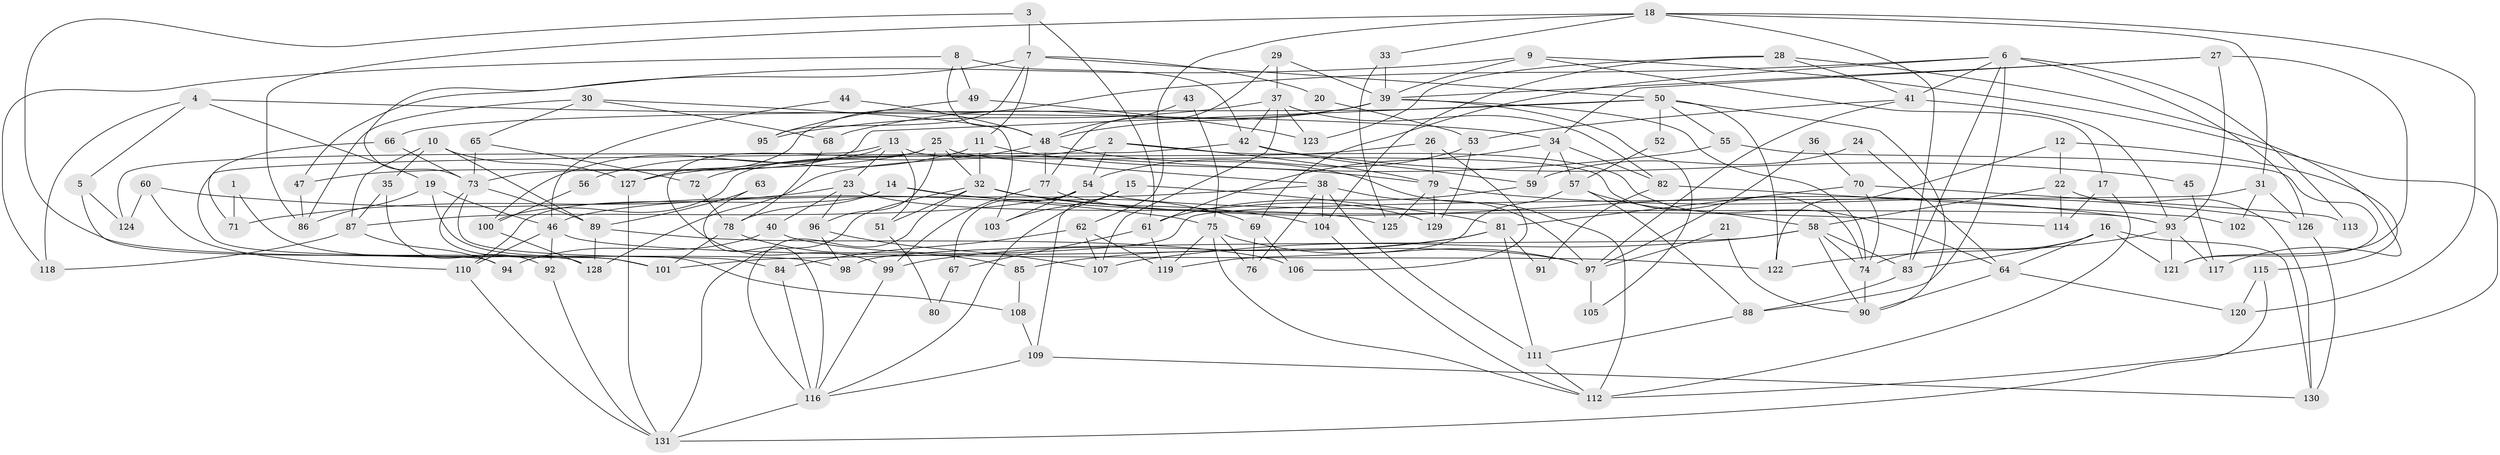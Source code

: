 // coarse degree distribution, {2: 0.054945054945054944, 4: 0.27472527472527475, 5: 0.12087912087912088, 7: 0.0989010989010989, 6: 0.12087912087912088, 3: 0.23076923076923078, 8: 0.04395604395604396, 9: 0.02197802197802198, 11: 0.01098901098901099, 10: 0.02197802197802198}
// Generated by graph-tools (version 1.1) at 2025/52/02/27/25 19:52:01]
// undirected, 131 vertices, 262 edges
graph export_dot {
graph [start="1"]
  node [color=gray90,style=filled];
  1;
  2;
  3;
  4;
  5;
  6;
  7;
  8;
  9;
  10;
  11;
  12;
  13;
  14;
  15;
  16;
  17;
  18;
  19;
  20;
  21;
  22;
  23;
  24;
  25;
  26;
  27;
  28;
  29;
  30;
  31;
  32;
  33;
  34;
  35;
  36;
  37;
  38;
  39;
  40;
  41;
  42;
  43;
  44;
  45;
  46;
  47;
  48;
  49;
  50;
  51;
  52;
  53;
  54;
  55;
  56;
  57;
  58;
  59;
  60;
  61;
  62;
  63;
  64;
  65;
  66;
  67;
  68;
  69;
  70;
  71;
  72;
  73;
  74;
  75;
  76;
  77;
  78;
  79;
  80;
  81;
  82;
  83;
  84;
  85;
  86;
  87;
  88;
  89;
  90;
  91;
  92;
  93;
  94;
  95;
  96;
  97;
  98;
  99;
  100;
  101;
  102;
  103;
  104;
  105;
  106;
  107;
  108;
  109;
  110;
  111;
  112;
  113;
  114;
  115;
  116;
  117;
  118;
  119;
  120;
  121;
  122;
  123;
  124;
  125;
  126;
  127;
  128;
  129;
  130;
  131;
  1 -- 71;
  1 -- 101;
  2 -- 64;
  2 -- 54;
  2 -- 79;
  2 -- 100;
  3 -- 7;
  3 -- 98;
  3 -- 61;
  4 -- 34;
  4 -- 5;
  4 -- 19;
  4 -- 118;
  5 -- 124;
  5 -- 128;
  6 -- 41;
  6 -- 127;
  6 -- 69;
  6 -- 83;
  6 -- 88;
  6 -- 113;
  6 -- 126;
  7 -- 73;
  7 -- 50;
  7 -- 11;
  7 -- 20;
  7 -- 95;
  8 -- 48;
  8 -- 49;
  8 -- 42;
  8 -- 118;
  9 -- 112;
  9 -- 47;
  9 -- 17;
  9 -- 39;
  10 -- 127;
  10 -- 87;
  10 -- 35;
  10 -- 89;
  11 -- 79;
  11 -- 32;
  11 -- 56;
  12 -- 122;
  12 -- 115;
  12 -- 22;
  13 -- 100;
  13 -- 23;
  13 -- 51;
  13 -- 74;
  13 -- 124;
  14 -- 69;
  14 -- 114;
  14 -- 78;
  14 -- 110;
  15 -- 81;
  15 -- 116;
  15 -- 103;
  15 -- 109;
  16 -- 83;
  16 -- 74;
  16 -- 64;
  16 -- 121;
  16 -- 130;
  17 -- 112;
  17 -- 114;
  18 -- 62;
  18 -- 83;
  18 -- 31;
  18 -- 33;
  18 -- 86;
  18 -- 120;
  19 -- 46;
  19 -- 86;
  19 -- 108;
  20 -- 53;
  21 -- 97;
  21 -- 90;
  22 -- 130;
  22 -- 58;
  22 -- 114;
  23 -- 96;
  23 -- 125;
  23 -- 40;
  23 -- 71;
  24 -- 64;
  24 -- 59;
  25 -- 32;
  25 -- 99;
  25 -- 38;
  25 -- 47;
  25 -- 96;
  26 -- 106;
  26 -- 79;
  26 -- 128;
  27 -- 121;
  27 -- 39;
  27 -- 34;
  27 -- 93;
  28 -- 41;
  28 -- 104;
  28 -- 117;
  28 -- 123;
  29 -- 77;
  29 -- 39;
  29 -- 37;
  30 -- 103;
  30 -- 86;
  30 -- 65;
  30 -- 68;
  31 -- 101;
  31 -- 102;
  31 -- 126;
  32 -- 131;
  32 -- 51;
  32 -- 93;
  32 -- 104;
  32 -- 116;
  33 -- 39;
  33 -- 125;
  34 -- 61;
  34 -- 57;
  34 -- 59;
  34 -- 82;
  35 -- 87;
  35 -- 92;
  36 -- 70;
  36 -- 97;
  37 -- 42;
  37 -- 82;
  37 -- 95;
  37 -- 107;
  37 -- 123;
  38 -- 104;
  38 -- 46;
  38 -- 76;
  38 -- 97;
  38 -- 111;
  39 -- 74;
  39 -- 48;
  39 -- 68;
  39 -- 105;
  40 -- 94;
  40 -- 97;
  41 -- 97;
  41 -- 93;
  41 -- 53;
  42 -- 59;
  42 -- 45;
  42 -- 94;
  43 -- 75;
  43 -- 48;
  44 -- 48;
  44 -- 46;
  45 -- 117;
  46 -- 92;
  46 -- 110;
  46 -- 122;
  47 -- 86;
  48 -- 72;
  48 -- 77;
  48 -- 112;
  49 -- 123;
  49 -- 95;
  50 -- 122;
  50 -- 90;
  50 -- 52;
  50 -- 55;
  50 -- 66;
  50 -- 73;
  51 -- 80;
  52 -- 57;
  53 -- 129;
  53 -- 54;
  54 -- 93;
  54 -- 67;
  54 -- 87;
  54 -- 103;
  55 -- 121;
  55 -- 127;
  56 -- 100;
  57 -- 88;
  57 -- 58;
  57 -- 119;
  58 -- 74;
  58 -- 83;
  58 -- 90;
  58 -- 98;
  58 -- 107;
  59 -- 61;
  60 -- 75;
  60 -- 110;
  60 -- 124;
  61 -- 119;
  61 -- 67;
  62 -- 119;
  62 -- 107;
  62 -- 84;
  63 -- 116;
  63 -- 89;
  64 -- 90;
  64 -- 120;
  65 -- 73;
  65 -- 72;
  66 -- 73;
  66 -- 71;
  67 -- 80;
  68 -- 78;
  69 -- 76;
  69 -- 106;
  70 -- 81;
  70 -- 74;
  70 -- 113;
  72 -- 78;
  73 -- 84;
  73 -- 89;
  73 -- 101;
  74 -- 90;
  75 -- 112;
  75 -- 97;
  75 -- 76;
  75 -- 119;
  77 -- 99;
  77 -- 129;
  78 -- 85;
  78 -- 101;
  79 -- 126;
  79 -- 125;
  79 -- 129;
  81 -- 85;
  81 -- 111;
  81 -- 91;
  81 -- 99;
  82 -- 91;
  82 -- 102;
  83 -- 88;
  84 -- 116;
  85 -- 108;
  87 -- 118;
  87 -- 94;
  88 -- 111;
  89 -- 106;
  89 -- 128;
  92 -- 131;
  93 -- 117;
  93 -- 121;
  93 -- 122;
  96 -- 107;
  96 -- 98;
  97 -- 105;
  99 -- 116;
  100 -- 128;
  104 -- 112;
  108 -- 109;
  109 -- 130;
  109 -- 116;
  110 -- 131;
  111 -- 112;
  115 -- 120;
  115 -- 131;
  116 -- 131;
  126 -- 130;
  127 -- 131;
}
